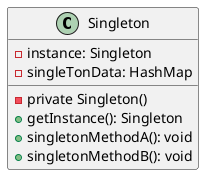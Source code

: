 @startuml

class Singleton


class Singleton {
- instance: Singleton
- singleTonData: HashMap
- private Singleton()
+ getInstance(): Singleton
+ singletonMethodA(): void
+ singletonMethodB(): void
}

@enduml